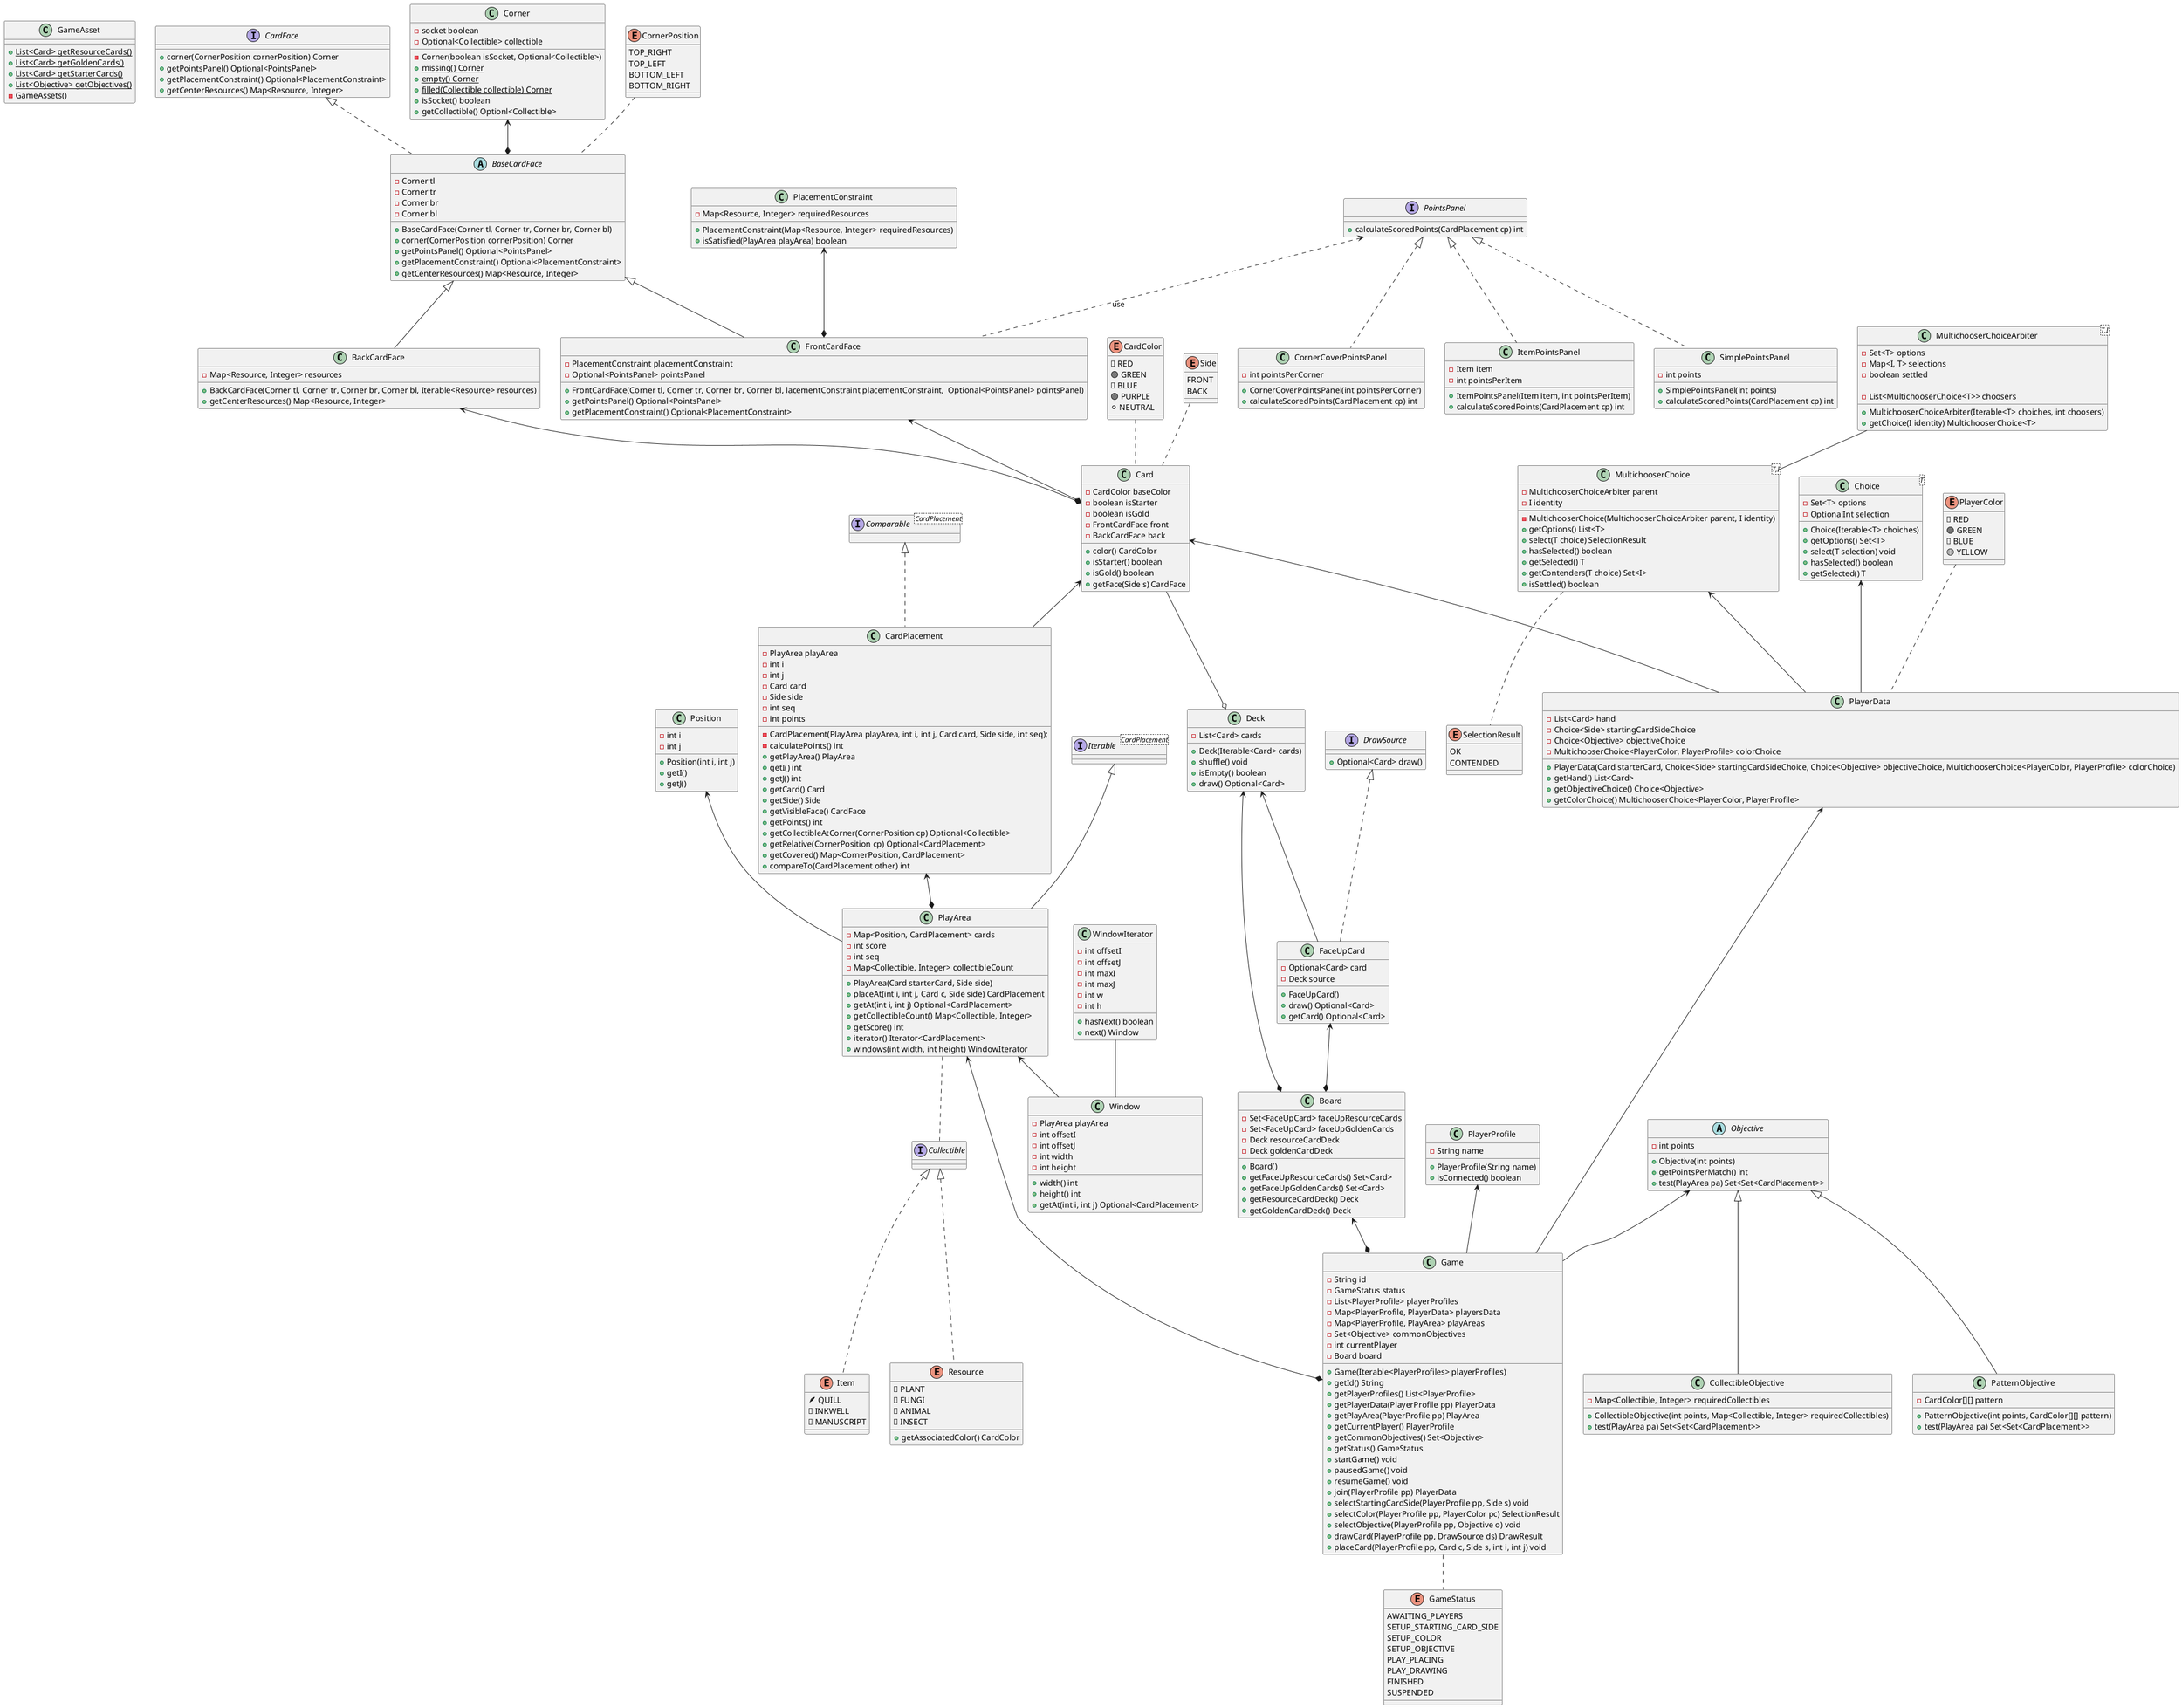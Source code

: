 @startuml

'GAME AND BOARD:

class GameAsset {
    + {static} List<Card> getResourceCards()
    + {static} List<Card> getGoldenCards()
    + {static} List<Card> getStarterCards()
    + {static} List<Objective> getObjectives()
    - GameAssets()
}

'GameAsset -- Card
'GameAsset -- Objective

class Game {
    - String id   
    - GameStatus status
    - List<PlayerProfile> playerProfiles
    - Map<PlayerProfile, PlayerData> playersData
    - Map<PlayerProfile, PlayArea> playAreas
    - Set<Objective> commonObjectives
    - int currentPlayer
    - Board board

    + Game(Iterable<PlayerProfiles> playerProfiles)
    + getId() String
    + getPlayerProfiles() List<PlayerProfile>
    + getPlayerData(PlayerProfile pp) PlayerData
    + getPlayArea(PlayerProfile pp) PlayArea
    + getCurrentPlayer() PlayerProfile
    + getCommonObjectives() Set<Objective>
    + getStatus() GameStatus
    + startGame() void
    + pausedGame() void
    + resumeGame() void
    + join(PlayerProfile pp) PlayerData
    + selectStartingCardSide(PlayerProfile pp, Side s) void
    + selectColor(PlayerProfile pp, PlayerColor pc) SelectionResult
    + selectObjective(PlayerProfile pp, Objective o) void
    + drawCard(PlayerProfile pp, DrawSource ds) DrawResult
    + placeCard(PlayerProfile pp, Card c, Side s, int i, int j) void
}

class Board {
    - Set<FaceUpCard> faceUpResourceCards
    - Set<FaceUpCard> faceUpGoldenCards
    - Deck resourceCardDeck
    - Deck goldenCardDeck

    + Board()
    + getFaceUpResourceCards() Set<Card>
    + getFaceUpGoldenCards() Set<Card>
    + getResourceCardDeck() Deck
    + getGoldenCardDeck() Deck
}

'Board and PlayAreas exists only in a Game
Board <--* Game
PlayArea <--* Game
Objective <-- Game
PlayerData <-- Game 
PlayerProfile <-- Game

interface DrawSource {
    + Optional<Card> draw()
}

DrawSource <|.. FaceUpCard 
class FaceUpCard {
    - Optional<Card> card
    - Deck source

    + FaceUpCard()
    + draw() Optional<Card>
    + getCard() Optional<Card>
}

class Deck {
    - List<Card> cards

    + Deck(Iterable<Card> cards)
    + shuffle() void
    + isEmpty() boolean
    + draw() Optional<Card>
}

'Decks are aggregations of Cards, FaceUpCards have a reference to a Deck
Card --o Deck
Deck <-- FaceUpCard

'Decks exists only in a Board 
Deck <--* Board
FaceUpCard <--* Board

'PLAYERPROFILE, PLAYERDATA, CHOICE

class PlayerProfile {
    - String name

    + PlayerProfile(String name)
    + isConnected() boolean
}

class Choice<T> {
    - Set<T> options
    - OptionalInt selection

    + Choice(Iterable<T> choiches)
    + getOptions() Set<T>
    + select(T selection) void
    + hasSelected() boolean
    + getSelected() T    
}

class MultichooserChoiceArbiter<T,I> {
    - Set<T> options
    - Map<I, T> selections
    - boolean settled

    - List<MultichooserChoice<T>> choosers

    + MultichooserChoiceArbiter(Iterable<T> choiches, int choosers)
    + getChoice(I identity) MultichooserChoice<T>
}

class MultichooserChoice<T,I> {
    - MultichooserChoiceArbiter parent
    - I identity

    - MultichooserChoice(MultichooserChoiceArbiter parent, I identity)
    + getOptions() List<T>
    + select(T choice) SelectionResult
    + hasSelected() boolean
    + getSelected() T
    + getContenders(T choice) Set<I>
    + isSettled() boolean
}

enum SelectionResult {
    OK
    CONTENDED
}

class PlayerData {
    - List<Card> hand
    - Choice<Side> startingCardSideChoice
    - Choice<Objective> objectiveChoice
    - MultichooserChoice<PlayerColor, PlayerProfile> colorChoice

    + PlayerData(Card starterCard, Choice<Side> startingCardSideChoice, Choice<Objective> objectiveChoice, MultichooserChoice<PlayerColor, PlayerProfile> colorChoice)
    + getHand() List<Card>
    + getObjectiveChoice() Choice<Objective>
    + getColorChoice() MultichooserChoice<PlayerColor, PlayerProfile>
}

MultichooserChoice <-- PlayerData
Choice <-- PlayerData
MultichooserChoiceArbiter -- MultichooserChoice

'PLAYAREA, CARDPLACEMENT, CARD

interface Iterable<CardPlacement>
interface Comparable<CardPlacement>

class Position {
    - int i
    - int j

    + Position(int i, int j)
    + getI()
    + getJ()
}

Iterable <|-- PlayArea
class PlayArea {
    - Map<Position, CardPlacement> cards
    - int score
    - int seq
    - Map<Collectible, Integer> collectibleCount

    + PlayArea(Card starterCard, Side side)
    + placeAt(int i, int j, Card c, Side side) CardPlacement
    + getAt(int i, int j) Optional<CardPlacement>
    + getCollectibleCount() Map<Collectible, Integer>
    + getScore() int
    + iterator() Iterator<CardPlacement>
    + windows(int width, int height) WindowIterator
}

Comparable <|.. CardPlacement
class CardPlacement {
    - PlayArea playArea
    - int i
    - int j
    - Card card
    - Side side
    - int seq
    - int points
    
    - CardPlacement(PlayArea playArea, int i, int j, Card card, Side side, int seq);
    - calculatePoints() int
    + getPlayArea() PlayArea
    + getI() int
    + getJ() int
    + getCard() Card
    + getSide() Side
    + getVisibleFace() CardFace
    + getPoints() int
    + getCollectibleAtCorner(CornerPosition cp) Optional<Collectible>
    + getRelative(CornerPosition cp) Optional<CardPlacement>
    + getCovered() Map<CornerPosition, CardPlacement>
    + compareTo(CardPlacement other) int
}

CardPlacement <--* PlayArea
Card <-- CardPlacement 
PlayArea <-- Window
Position <-- PlayArea

class Card {
    - CardColor baseColor
    - boolean isStarter
    - boolean isGold
    - FrontCardFace front
    - BackCardFace back

    + color() CardColor
    + isStarter() boolean
    + isGold() boolean
    + getFace(Side s) CardFace
}

Card <-- PlayerData

interface CardFace {
    + corner(CornerPosition cornerPosition) Corner
    + getPointsPanel() Optional<PointsPanel>
    + getPlacementConstraint() Optional<PlacementConstraint>
    + getCenterResources() Map<Resource, Integer>
}

CardFace <|.. BaseCardFace
abstract class BaseCardFace {
    - Corner tl
    - Corner tr
    - Corner br
    - Corner bl

    + BaseCardFace(Corner tl, Corner tr, Corner br, Corner bl)
    + corner(CornerPosition cornerPosition) Corner
    + getPointsPanel() Optional<PointsPanel>
    + getPlacementConstraint() Optional<PlacementConstraint>
    + getCenterResources() Map<Resource, Integer>
}

BaseCardFace <|-- FrontCardFace
class BackCardFace {
    - Map<Resource, Integer> resources

    + BackCardFace(Corner tl, Corner tr, Corner br, Corner bl, Iterable<Resource> resources)
    + getCenterResources() Map<Resource, Integer>
}

BaseCardFace <|-- BackCardFace
class FrontCardFace {
   - PlacementConstraint placementConstraint
    - Optional<PointsPanel> pointsPanel

    + FrontCardFace(Corner tl, Corner tr, Corner br, Corner bl, lacementConstraint placementConstraint,  Optional<PointsPanel> pointsPanel)
    + getPointsPanel() Optional<PointsPanel>
    + getPlacementConstraint() Optional<PlacementConstraint>
}

FrontCardFace <--* Card
BackCardFace <--* Card

class PlacementConstraint {
    - Map<Resource, Integer> requiredResources

    + PlacementConstraint(Map<Resource, Integer> requiredResources)
    + isSatisfied(PlayArea playArea) boolean
}

PlacementConstraint <--* FrontCardFace

class Corner {
    - socket boolean
    - Optional<Collectible> collectible

    - Corner(boolean isSocket, Optional<Collectible>)
    + {static} missing() Corner
    + {static} empty() Corner
    + {static} filled(Collectible collectible) Corner
    + isSocket() boolean
    + getCollectible() Optionl<Collectible>
}

Corner <--* BaseCardFace

class WindowIterator {
    - int offsetI
    - int offsetJ
    - int maxI
    - int maxJ
    - int w
    - int h

    + hasNext() boolean
    + next() Window
}

class Window {
    - PlayArea playArea
    - int offsetI
    - int offsetJ
    - int width
    - int height

    + width() int
    + height() int
    + getAt(int i, int j) Optional<CardPlacement>
}

WindowIterator -- Window

interface PointsPanel {
    + calculateScoredPoints(CardPlacement cp) int
}

PointsPanel <|.. SimplePointsPanel
class SimplePointsPanel {
    - int points
    + SimplePointsPanel(int points)
    + calculateScoredPoints(CardPlacement cp) int
}

PointsPanel <|.. CornerCoverPointsPanel
class CornerCoverPointsPanel {
    - int pointsPerCorner
    + CornerCoverPointsPanel(int pointsPerCorner)
    + calculateScoredPoints(CardPlacement cp) int
}

PointsPanel <|.. ItemPointsPanel
class ItemPointsPanel {
    - Item item
    - int pointsPerItem
    + ItemPointsPanel(Item item, int pointsPerItem)
    + calculateScoredPoints(CardPlacement cp) int
}

PointsPanel <.. FrontCardFace : use

abstract class Objective {
    - int points

    + Objective(int points)
    + getPointsPerMatch() int
    + test(PlayArea pa) Set<Set<CardPlacement>>
}

Objective <|-- CollectibleObjective
class CollectibleObjective {
    - Map<Collectible, Integer> requiredCollectibles
    + CollectibleObjective(int points, Map<Collectible, Integer> requiredCollectibles)
    + test(PlayArea pa) Set<Set<CardPlacement>>
}

Objective <|-- PatternObjective
class PatternObjective {
    - CardColor[][] pattern
    + PatternObjective(int points, CardColor[][] pattern)
    + test(PlayArea pa) Set<Set<CardPlacement>>
}

enum GameStatus {
    AWAITING_PLAYERS
    SETUP_STARTING_CARD_SIDE
    SETUP_COLOR
    SETUP_OBJECTIVE
    PLAY_PLACING
    PLAY_DRAWING
    FINISHED
    SUSPENDED
}

enum CardColor {
    🔴 RED
    🟢 GREEN
    🔵 BLUE
    🟣 PURPLE
    ⚪ NEUTRAL
}

enum Side {
    FRONT
    BACK
}

enum CornerPosition {
    TOP_RIGHT
    TOP_LEFT
    BOTTOM_LEFT
    BOTTOM_RIGHT
}

interface Collectible {

}

enum Resource {
    🍃 PLANT
    🍄 FUNGI
    🦊 ANIMAL
    🦋 INSECT

    + getAssociatedColor() CardColor
}

enum Item {
    🪶 QUILL
    🫙 INKWELL
    📜 MANUSCRIPT
}

Collectible <|.. Resource
Collectible <|.. Item

enum PlayerColor {
    🔴 RED
    🟢 GREEN
    🔵 BLUE
    🟡 YELLOW
}

'ENUM REF
PlayArea .. Collectible
PlayerColor .. PlayerData
CardColor .. Card
Side .. Card
Game .. GameStatus
CornerPosition .. BaseCardFace
MultichooserChoice .. SelectionResult
'PatternObjective .. CardColor

@enduml